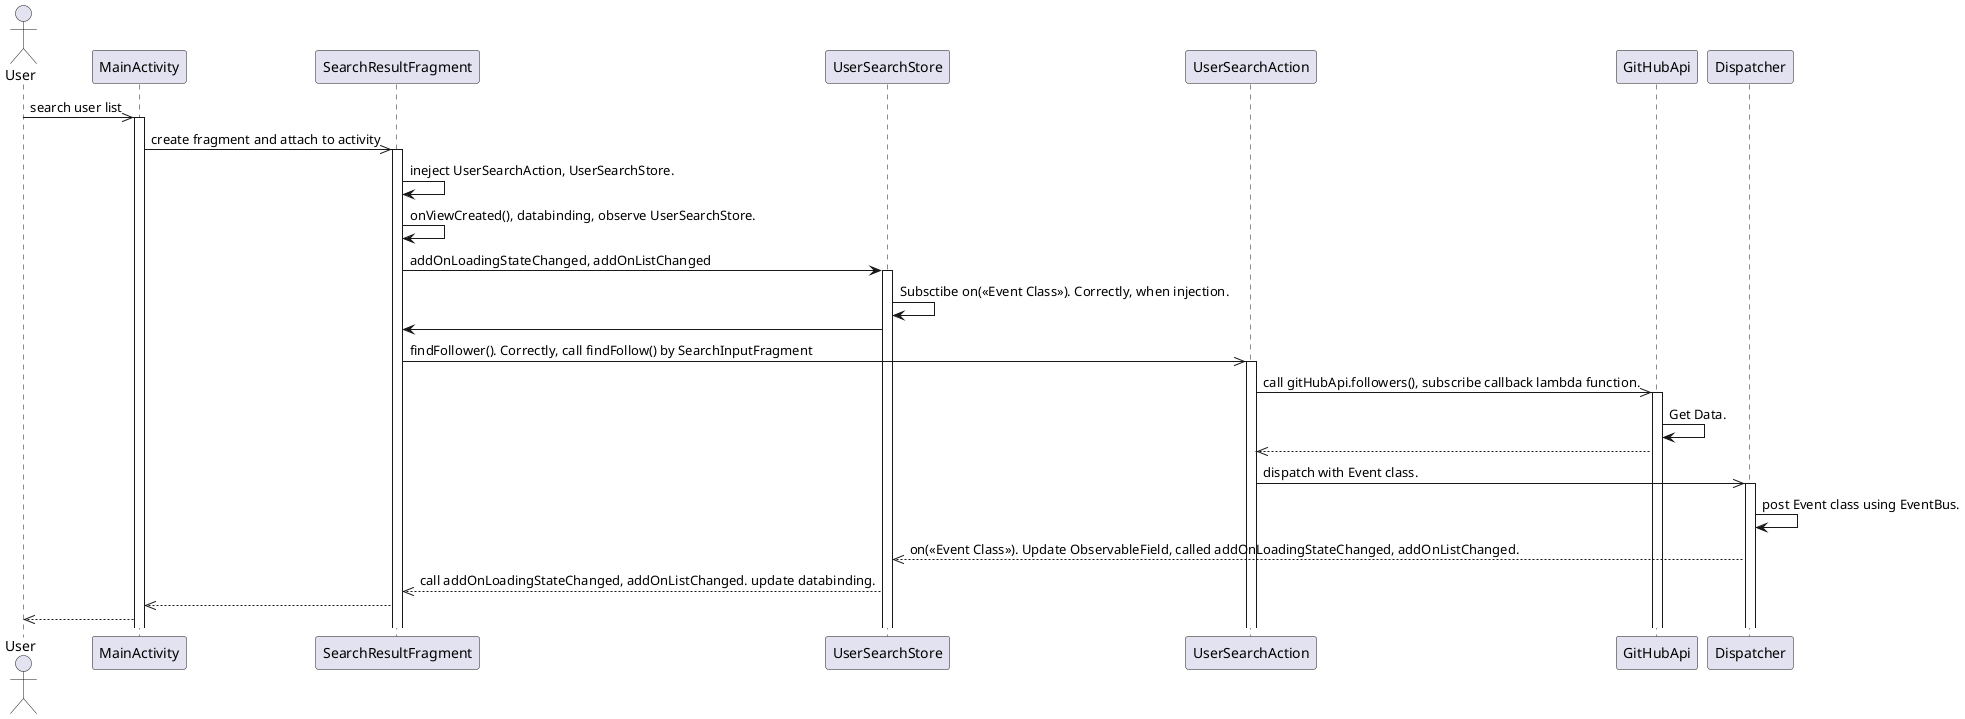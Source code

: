 @startuml
actor User
participant "MainActivity" as MA
participant "SearchResultFragment" as SRF
participant "UserSearchStore" as USS
participant "UserSearchAction" as USA
participant "GitHubApi" as GHA
participant "Dispatcher" as DP

User ->> MA: search user list 
activate MA
MA ->> SRF: create fragment and attach to activity
activate SRF
SRF -> SRF: ineject UserSearchAction, UserSearchStore.
SRF -> SRF: onViewCreated(), databinding, observe UserSearchStore.
SRF -> USS: addOnLoadingStateChanged, addOnListChanged
activate USS
USS -> USS: Subsctibe on(<<Event Class>>). Correctly, when injection.
SRF <- USS
SRF ->> USA: findFollower(). Correctly, call findFollow() by SearchInputFragment 
activate USA
USA ->> GHA: call gitHubApi.followers(), subscribe callback lambda function.
activate GHA
GHA -> GHA: Get Data.
USA <<-- GHA
USA ->> DP: dispatch with Event class.
activate DP
DP -> DP: post Event class using EventBus.
USS <<-- DP: on(<<Event Class>>). Update ObservableField, called addOnLoadingStateChanged, addOnListChanged.
SRF <<-- USS: call addOnLoadingStateChanged, addOnListChanged. update databinding.
MA <<-- SRF
User <<-- MA

@enduml
